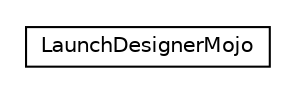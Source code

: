 #!/usr/local/bin/dot
#
# Class diagram 
# Generated by UMLGraph version R5_6-24-gf6e263 (http://www.umlgraph.org/)
#

digraph G {
	edge [fontname="Helvetica",fontsize=10,labelfontname="Helvetica",labelfontsize=10];
	node [fontname="Helvetica",fontsize=10,shape=plaintext];
	nodesep=0.25;
	ranksep=0.5;
	// fr.fastconnect.factory.tibco.bw.maven.run.LaunchDesignerMojo
	c539 [label=<<table title="fr.fastconnect.factory.tibco.bw.maven.run.LaunchDesignerMojo" border="0" cellborder="1" cellspacing="0" cellpadding="2" port="p" href="./LaunchDesignerMojo.html">
		<tr><td><table border="0" cellspacing="0" cellpadding="1">
<tr><td align="center" balign="center"> LaunchDesignerMojo </td></tr>
		</table></td></tr>
		</table>>, URL="./LaunchDesignerMojo.html", fontname="Helvetica", fontcolor="black", fontsize=10.0];
}

